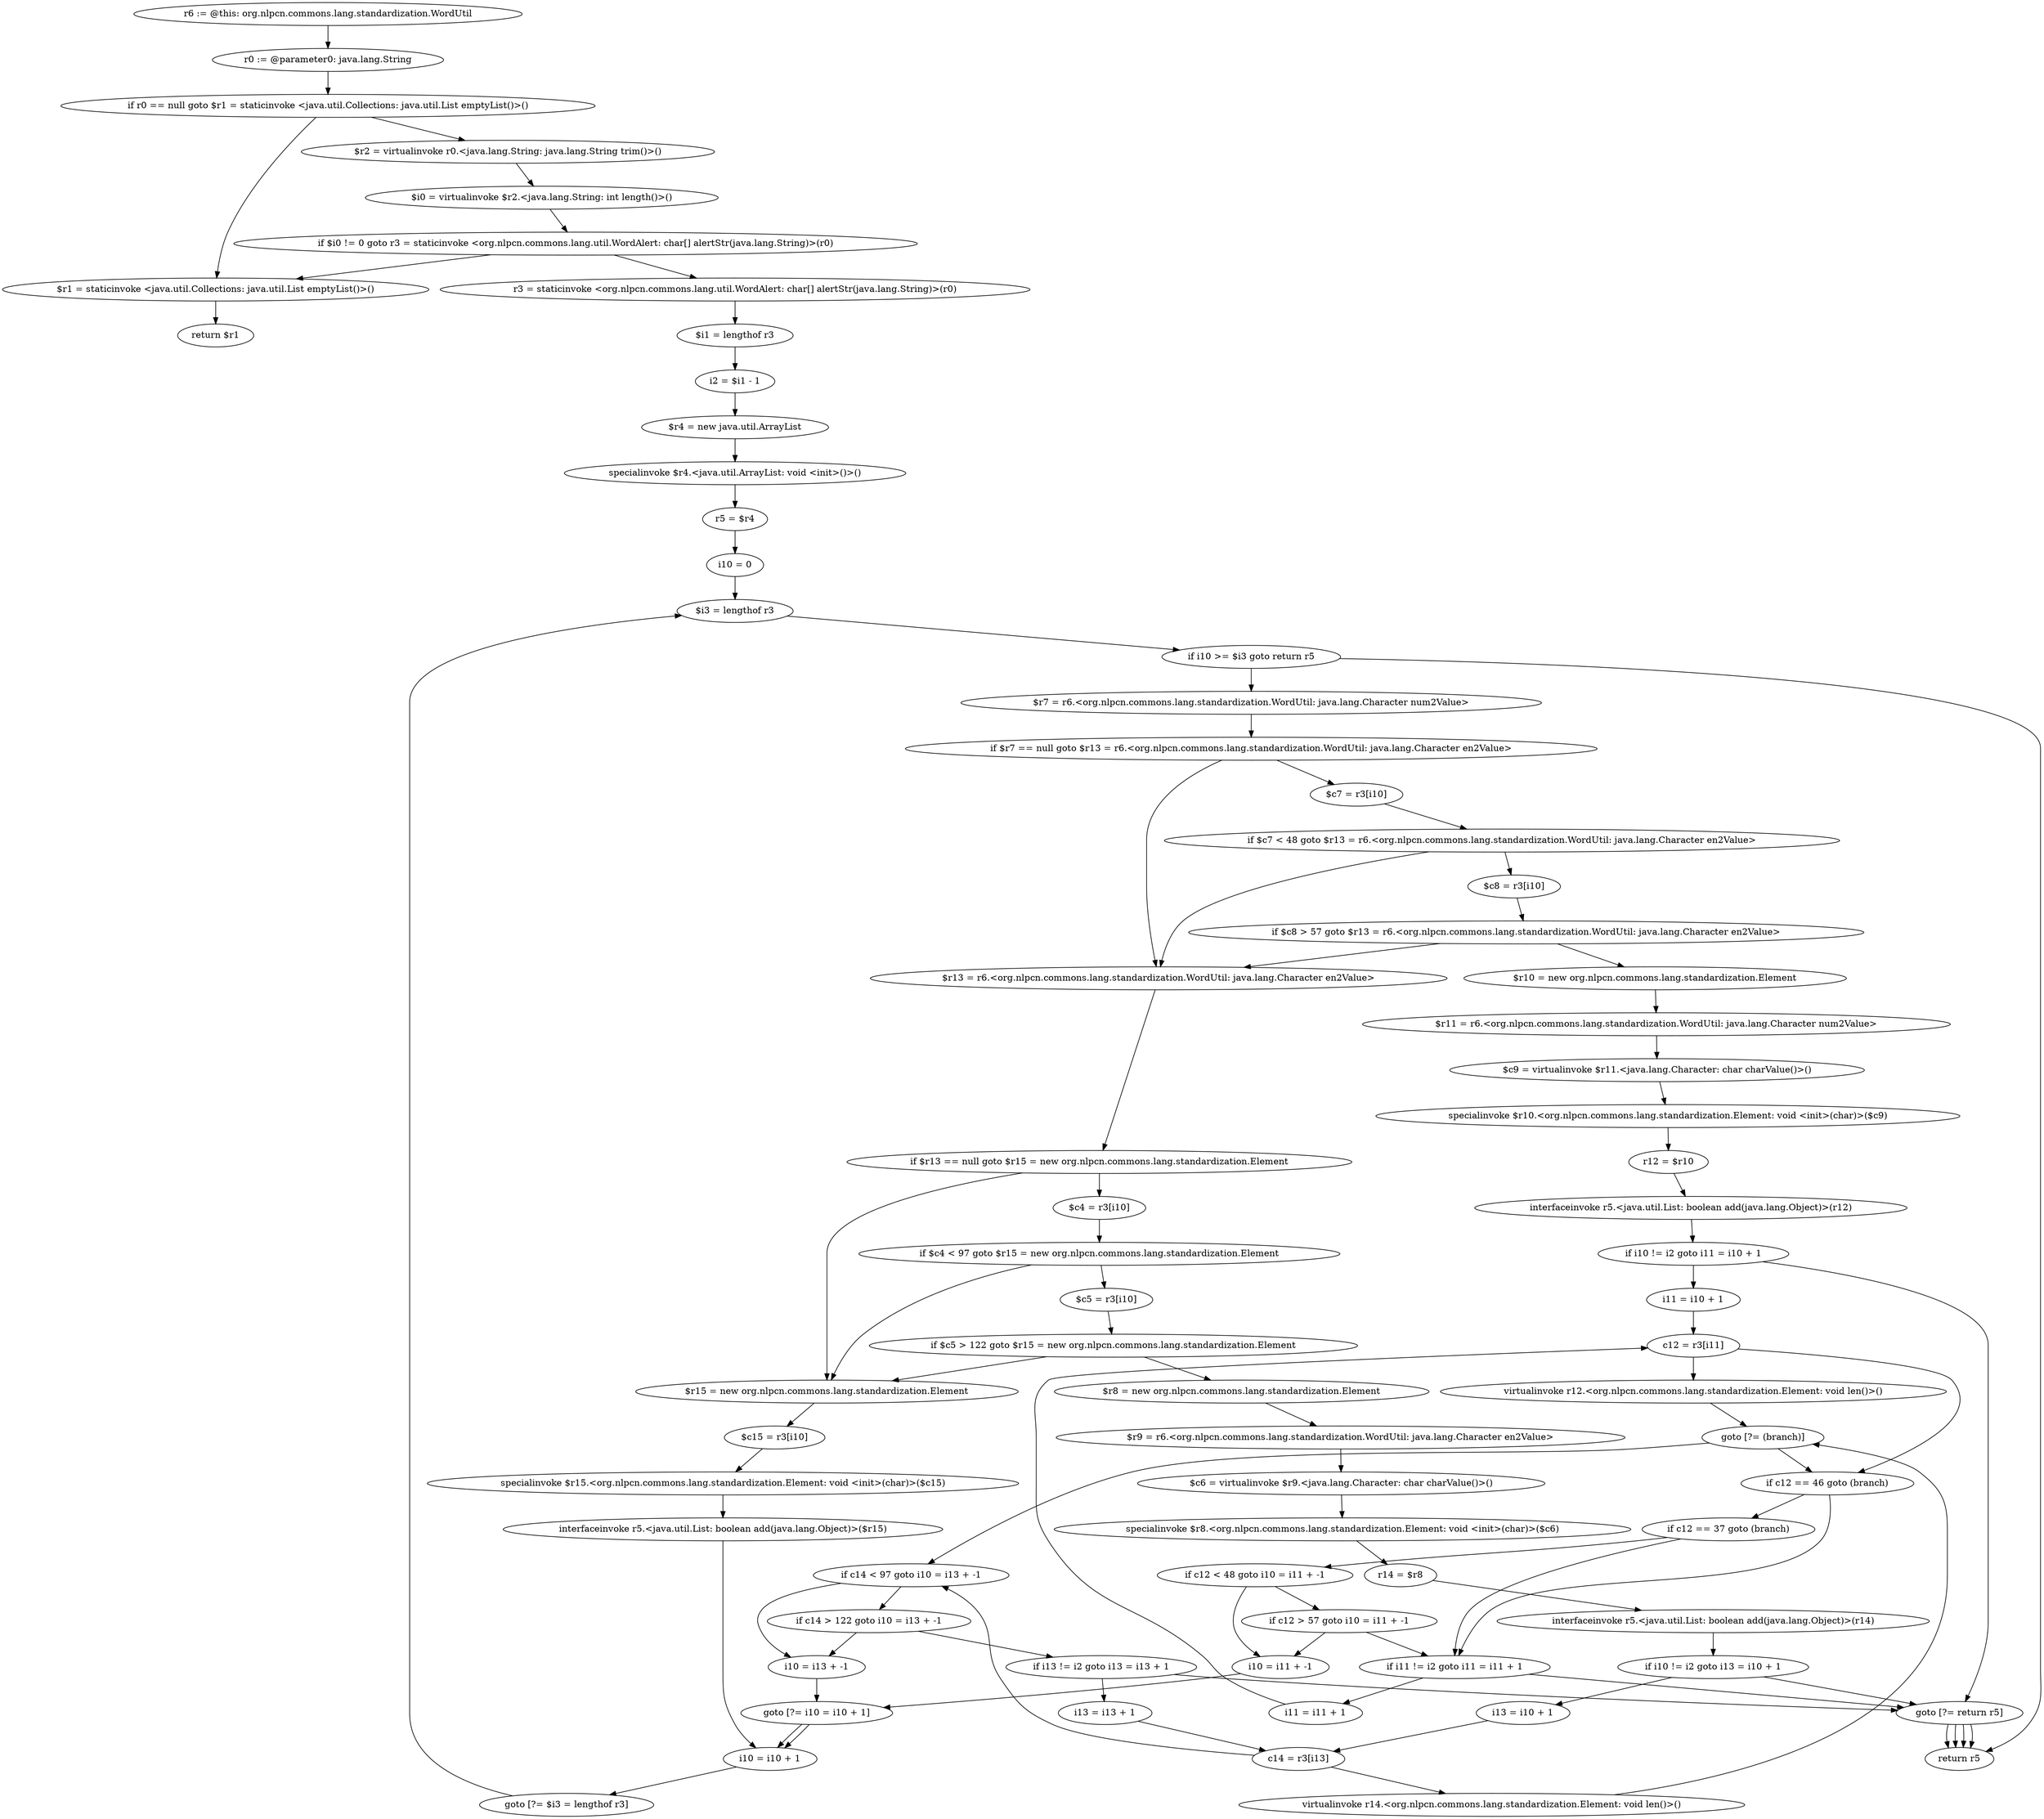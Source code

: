digraph "unitGraph" {
    "r6 := @this: org.nlpcn.commons.lang.standardization.WordUtil"
    "r0 := @parameter0: java.lang.String"
    "if r0 == null goto $r1 = staticinvoke <java.util.Collections: java.util.List emptyList()>()"
    "$r2 = virtualinvoke r0.<java.lang.String: java.lang.String trim()>()"
    "$i0 = virtualinvoke $r2.<java.lang.String: int length()>()"
    "if $i0 != 0 goto r3 = staticinvoke <org.nlpcn.commons.lang.util.WordAlert: char[] alertStr(java.lang.String)>(r0)"
    "$r1 = staticinvoke <java.util.Collections: java.util.List emptyList()>()"
    "return $r1"
    "r3 = staticinvoke <org.nlpcn.commons.lang.util.WordAlert: char[] alertStr(java.lang.String)>(r0)"
    "$i1 = lengthof r3"
    "i2 = $i1 - 1"
    "$r4 = new java.util.ArrayList"
    "specialinvoke $r4.<java.util.ArrayList: void <init>()>()"
    "r5 = $r4"
    "i10 = 0"
    "$i3 = lengthof r3"
    "if i10 >= $i3 goto return r5"
    "$r7 = r6.<org.nlpcn.commons.lang.standardization.WordUtil: java.lang.Character num2Value>"
    "if $r7 == null goto $r13 = r6.<org.nlpcn.commons.lang.standardization.WordUtil: java.lang.Character en2Value>"
    "$c7 = r3[i10]"
    "if $c7 < 48 goto $r13 = r6.<org.nlpcn.commons.lang.standardization.WordUtil: java.lang.Character en2Value>"
    "$c8 = r3[i10]"
    "if $c8 > 57 goto $r13 = r6.<org.nlpcn.commons.lang.standardization.WordUtil: java.lang.Character en2Value>"
    "$r10 = new org.nlpcn.commons.lang.standardization.Element"
    "$r11 = r6.<org.nlpcn.commons.lang.standardization.WordUtil: java.lang.Character num2Value>"
    "$c9 = virtualinvoke $r11.<java.lang.Character: char charValue()>()"
    "specialinvoke $r10.<org.nlpcn.commons.lang.standardization.Element: void <init>(char)>($c9)"
    "r12 = $r10"
    "interfaceinvoke r5.<java.util.List: boolean add(java.lang.Object)>(r12)"
    "if i10 != i2 goto i11 = i10 + 1"
    "goto [?= return r5]"
    "i11 = i10 + 1"
    "c12 = r3[i11]"
    "if c12 == 46 goto (branch)"
    "if c12 == 37 goto (branch)"
    "if c12 < 48 goto i10 = i11 + -1"
    "if c12 > 57 goto i10 = i11 + -1"
    "if i11 != i2 goto i11 = i11 + 1"
    "i11 = i11 + 1"
    "virtualinvoke r12.<org.nlpcn.commons.lang.standardization.Element: void len()>()"
    "goto [?= (branch)]"
    "i10 = i11 + -1"
    "goto [?= i10 = i10 + 1]"
    "$r13 = r6.<org.nlpcn.commons.lang.standardization.WordUtil: java.lang.Character en2Value>"
    "if $r13 == null goto $r15 = new org.nlpcn.commons.lang.standardization.Element"
    "$c4 = r3[i10]"
    "if $c4 < 97 goto $r15 = new org.nlpcn.commons.lang.standardization.Element"
    "$c5 = r3[i10]"
    "if $c5 > 122 goto $r15 = new org.nlpcn.commons.lang.standardization.Element"
    "$r8 = new org.nlpcn.commons.lang.standardization.Element"
    "$r9 = r6.<org.nlpcn.commons.lang.standardization.WordUtil: java.lang.Character en2Value>"
    "$c6 = virtualinvoke $r9.<java.lang.Character: char charValue()>()"
    "specialinvoke $r8.<org.nlpcn.commons.lang.standardization.Element: void <init>(char)>($c6)"
    "r14 = $r8"
    "interfaceinvoke r5.<java.util.List: boolean add(java.lang.Object)>(r14)"
    "if i10 != i2 goto i13 = i10 + 1"
    "i13 = i10 + 1"
    "c14 = r3[i13]"
    "if c14 < 97 goto i10 = i13 + -1"
    "if c14 > 122 goto i10 = i13 + -1"
    "if i13 != i2 goto i13 = i13 + 1"
    "i13 = i13 + 1"
    "virtualinvoke r14.<org.nlpcn.commons.lang.standardization.Element: void len()>()"
    "i10 = i13 + -1"
    "$r15 = new org.nlpcn.commons.lang.standardization.Element"
    "$c15 = r3[i10]"
    "specialinvoke $r15.<org.nlpcn.commons.lang.standardization.Element: void <init>(char)>($c15)"
    "interfaceinvoke r5.<java.util.List: boolean add(java.lang.Object)>($r15)"
    "i10 = i10 + 1"
    "goto [?= $i3 = lengthof r3]"
    "return r5"
    "r6 := @this: org.nlpcn.commons.lang.standardization.WordUtil"->"r0 := @parameter0: java.lang.String";
    "r0 := @parameter0: java.lang.String"->"if r0 == null goto $r1 = staticinvoke <java.util.Collections: java.util.List emptyList()>()";
    "if r0 == null goto $r1 = staticinvoke <java.util.Collections: java.util.List emptyList()>()"->"$r2 = virtualinvoke r0.<java.lang.String: java.lang.String trim()>()";
    "if r0 == null goto $r1 = staticinvoke <java.util.Collections: java.util.List emptyList()>()"->"$r1 = staticinvoke <java.util.Collections: java.util.List emptyList()>()";
    "$r2 = virtualinvoke r0.<java.lang.String: java.lang.String trim()>()"->"$i0 = virtualinvoke $r2.<java.lang.String: int length()>()";
    "$i0 = virtualinvoke $r2.<java.lang.String: int length()>()"->"if $i0 != 0 goto r3 = staticinvoke <org.nlpcn.commons.lang.util.WordAlert: char[] alertStr(java.lang.String)>(r0)";
    "if $i0 != 0 goto r3 = staticinvoke <org.nlpcn.commons.lang.util.WordAlert: char[] alertStr(java.lang.String)>(r0)"->"$r1 = staticinvoke <java.util.Collections: java.util.List emptyList()>()";
    "if $i0 != 0 goto r3 = staticinvoke <org.nlpcn.commons.lang.util.WordAlert: char[] alertStr(java.lang.String)>(r0)"->"r3 = staticinvoke <org.nlpcn.commons.lang.util.WordAlert: char[] alertStr(java.lang.String)>(r0)";
    "$r1 = staticinvoke <java.util.Collections: java.util.List emptyList()>()"->"return $r1";
    "r3 = staticinvoke <org.nlpcn.commons.lang.util.WordAlert: char[] alertStr(java.lang.String)>(r0)"->"$i1 = lengthof r3";
    "$i1 = lengthof r3"->"i2 = $i1 - 1";
    "i2 = $i1 - 1"->"$r4 = new java.util.ArrayList";
    "$r4 = new java.util.ArrayList"->"specialinvoke $r4.<java.util.ArrayList: void <init>()>()";
    "specialinvoke $r4.<java.util.ArrayList: void <init>()>()"->"r5 = $r4";
    "r5 = $r4"->"i10 = 0";
    "i10 = 0"->"$i3 = lengthof r3";
    "$i3 = lengthof r3"->"if i10 >= $i3 goto return r5";
    "if i10 >= $i3 goto return r5"->"$r7 = r6.<org.nlpcn.commons.lang.standardization.WordUtil: java.lang.Character num2Value>";
    "if i10 >= $i3 goto return r5"->"return r5";
    "$r7 = r6.<org.nlpcn.commons.lang.standardization.WordUtil: java.lang.Character num2Value>"->"if $r7 == null goto $r13 = r6.<org.nlpcn.commons.lang.standardization.WordUtil: java.lang.Character en2Value>";
    "if $r7 == null goto $r13 = r6.<org.nlpcn.commons.lang.standardization.WordUtil: java.lang.Character en2Value>"->"$c7 = r3[i10]";
    "if $r7 == null goto $r13 = r6.<org.nlpcn.commons.lang.standardization.WordUtil: java.lang.Character en2Value>"->"$r13 = r6.<org.nlpcn.commons.lang.standardization.WordUtil: java.lang.Character en2Value>";
    "$c7 = r3[i10]"->"if $c7 < 48 goto $r13 = r6.<org.nlpcn.commons.lang.standardization.WordUtil: java.lang.Character en2Value>";
    "if $c7 < 48 goto $r13 = r6.<org.nlpcn.commons.lang.standardization.WordUtil: java.lang.Character en2Value>"->"$c8 = r3[i10]";
    "if $c7 < 48 goto $r13 = r6.<org.nlpcn.commons.lang.standardization.WordUtil: java.lang.Character en2Value>"->"$r13 = r6.<org.nlpcn.commons.lang.standardization.WordUtil: java.lang.Character en2Value>";
    "$c8 = r3[i10]"->"if $c8 > 57 goto $r13 = r6.<org.nlpcn.commons.lang.standardization.WordUtil: java.lang.Character en2Value>";
    "if $c8 > 57 goto $r13 = r6.<org.nlpcn.commons.lang.standardization.WordUtil: java.lang.Character en2Value>"->"$r10 = new org.nlpcn.commons.lang.standardization.Element";
    "if $c8 > 57 goto $r13 = r6.<org.nlpcn.commons.lang.standardization.WordUtil: java.lang.Character en2Value>"->"$r13 = r6.<org.nlpcn.commons.lang.standardization.WordUtil: java.lang.Character en2Value>";
    "$r10 = new org.nlpcn.commons.lang.standardization.Element"->"$r11 = r6.<org.nlpcn.commons.lang.standardization.WordUtil: java.lang.Character num2Value>";
    "$r11 = r6.<org.nlpcn.commons.lang.standardization.WordUtil: java.lang.Character num2Value>"->"$c9 = virtualinvoke $r11.<java.lang.Character: char charValue()>()";
    "$c9 = virtualinvoke $r11.<java.lang.Character: char charValue()>()"->"specialinvoke $r10.<org.nlpcn.commons.lang.standardization.Element: void <init>(char)>($c9)";
    "specialinvoke $r10.<org.nlpcn.commons.lang.standardization.Element: void <init>(char)>($c9)"->"r12 = $r10";
    "r12 = $r10"->"interfaceinvoke r5.<java.util.List: boolean add(java.lang.Object)>(r12)";
    "interfaceinvoke r5.<java.util.List: boolean add(java.lang.Object)>(r12)"->"if i10 != i2 goto i11 = i10 + 1";
    "if i10 != i2 goto i11 = i10 + 1"->"goto [?= return r5]";
    "if i10 != i2 goto i11 = i10 + 1"->"i11 = i10 + 1";
    "goto [?= return r5]"->"return r5";
    "i11 = i10 + 1"->"c12 = r3[i11]";
    "c12 = r3[i11]"->"if c12 == 46 goto (branch)";
    "if c12 == 46 goto (branch)"->"if c12 == 37 goto (branch)";
    "if c12 == 46 goto (branch)"->"if i11 != i2 goto i11 = i11 + 1";
    "if c12 == 37 goto (branch)"->"if c12 < 48 goto i10 = i11 + -1";
    "if c12 == 37 goto (branch)"->"if i11 != i2 goto i11 = i11 + 1";
    "if c12 < 48 goto i10 = i11 + -1"->"if c12 > 57 goto i10 = i11 + -1";
    "if c12 < 48 goto i10 = i11 + -1"->"i10 = i11 + -1";
    "if c12 > 57 goto i10 = i11 + -1"->"if i11 != i2 goto i11 = i11 + 1";
    "if c12 > 57 goto i10 = i11 + -1"->"i10 = i11 + -1";
    "if i11 != i2 goto i11 = i11 + 1"->"goto [?= return r5]";
    "if i11 != i2 goto i11 = i11 + 1"->"i11 = i11 + 1";
    "goto [?= return r5]"->"return r5";
    "i11 = i11 + 1"->"c12 = r3[i11]";
    "c12 = r3[i11]"->"virtualinvoke r12.<org.nlpcn.commons.lang.standardization.Element: void len()>()";
    "virtualinvoke r12.<org.nlpcn.commons.lang.standardization.Element: void len()>()"->"goto [?= (branch)]";
    "goto [?= (branch)]"->"if c12 == 46 goto (branch)";
    "i10 = i11 + -1"->"goto [?= i10 = i10 + 1]";
    "goto [?= i10 = i10 + 1]"->"i10 = i10 + 1";
    "$r13 = r6.<org.nlpcn.commons.lang.standardization.WordUtil: java.lang.Character en2Value>"->"if $r13 == null goto $r15 = new org.nlpcn.commons.lang.standardization.Element";
    "if $r13 == null goto $r15 = new org.nlpcn.commons.lang.standardization.Element"->"$c4 = r3[i10]";
    "if $r13 == null goto $r15 = new org.nlpcn.commons.lang.standardization.Element"->"$r15 = new org.nlpcn.commons.lang.standardization.Element";
    "$c4 = r3[i10]"->"if $c4 < 97 goto $r15 = new org.nlpcn.commons.lang.standardization.Element";
    "if $c4 < 97 goto $r15 = new org.nlpcn.commons.lang.standardization.Element"->"$c5 = r3[i10]";
    "if $c4 < 97 goto $r15 = new org.nlpcn.commons.lang.standardization.Element"->"$r15 = new org.nlpcn.commons.lang.standardization.Element";
    "$c5 = r3[i10]"->"if $c5 > 122 goto $r15 = new org.nlpcn.commons.lang.standardization.Element";
    "if $c5 > 122 goto $r15 = new org.nlpcn.commons.lang.standardization.Element"->"$r8 = new org.nlpcn.commons.lang.standardization.Element";
    "if $c5 > 122 goto $r15 = new org.nlpcn.commons.lang.standardization.Element"->"$r15 = new org.nlpcn.commons.lang.standardization.Element";
    "$r8 = new org.nlpcn.commons.lang.standardization.Element"->"$r9 = r6.<org.nlpcn.commons.lang.standardization.WordUtil: java.lang.Character en2Value>";
    "$r9 = r6.<org.nlpcn.commons.lang.standardization.WordUtil: java.lang.Character en2Value>"->"$c6 = virtualinvoke $r9.<java.lang.Character: char charValue()>()";
    "$c6 = virtualinvoke $r9.<java.lang.Character: char charValue()>()"->"specialinvoke $r8.<org.nlpcn.commons.lang.standardization.Element: void <init>(char)>($c6)";
    "specialinvoke $r8.<org.nlpcn.commons.lang.standardization.Element: void <init>(char)>($c6)"->"r14 = $r8";
    "r14 = $r8"->"interfaceinvoke r5.<java.util.List: boolean add(java.lang.Object)>(r14)";
    "interfaceinvoke r5.<java.util.List: boolean add(java.lang.Object)>(r14)"->"if i10 != i2 goto i13 = i10 + 1";
    "if i10 != i2 goto i13 = i10 + 1"->"goto [?= return r5]";
    "if i10 != i2 goto i13 = i10 + 1"->"i13 = i10 + 1";
    "goto [?= return r5]"->"return r5";
    "i13 = i10 + 1"->"c14 = r3[i13]";
    "c14 = r3[i13]"->"if c14 < 97 goto i10 = i13 + -1";
    "if c14 < 97 goto i10 = i13 + -1"->"if c14 > 122 goto i10 = i13 + -1";
    "if c14 < 97 goto i10 = i13 + -1"->"i10 = i13 + -1";
    "if c14 > 122 goto i10 = i13 + -1"->"if i13 != i2 goto i13 = i13 + 1";
    "if c14 > 122 goto i10 = i13 + -1"->"i10 = i13 + -1";
    "if i13 != i2 goto i13 = i13 + 1"->"goto [?= return r5]";
    "if i13 != i2 goto i13 = i13 + 1"->"i13 = i13 + 1";
    "goto [?= return r5]"->"return r5";
    "i13 = i13 + 1"->"c14 = r3[i13]";
    "c14 = r3[i13]"->"virtualinvoke r14.<org.nlpcn.commons.lang.standardization.Element: void len()>()";
    "virtualinvoke r14.<org.nlpcn.commons.lang.standardization.Element: void len()>()"->"goto [?= (branch)]";
    "goto [?= (branch)]"->"if c14 < 97 goto i10 = i13 + -1";
    "i10 = i13 + -1"->"goto [?= i10 = i10 + 1]";
    "goto [?= i10 = i10 + 1]"->"i10 = i10 + 1";
    "$r15 = new org.nlpcn.commons.lang.standardization.Element"->"$c15 = r3[i10]";
    "$c15 = r3[i10]"->"specialinvoke $r15.<org.nlpcn.commons.lang.standardization.Element: void <init>(char)>($c15)";
    "specialinvoke $r15.<org.nlpcn.commons.lang.standardization.Element: void <init>(char)>($c15)"->"interfaceinvoke r5.<java.util.List: boolean add(java.lang.Object)>($r15)";
    "interfaceinvoke r5.<java.util.List: boolean add(java.lang.Object)>($r15)"->"i10 = i10 + 1";
    "i10 = i10 + 1"->"goto [?= $i3 = lengthof r3]";
    "goto [?= $i3 = lengthof r3]"->"$i3 = lengthof r3";
}
